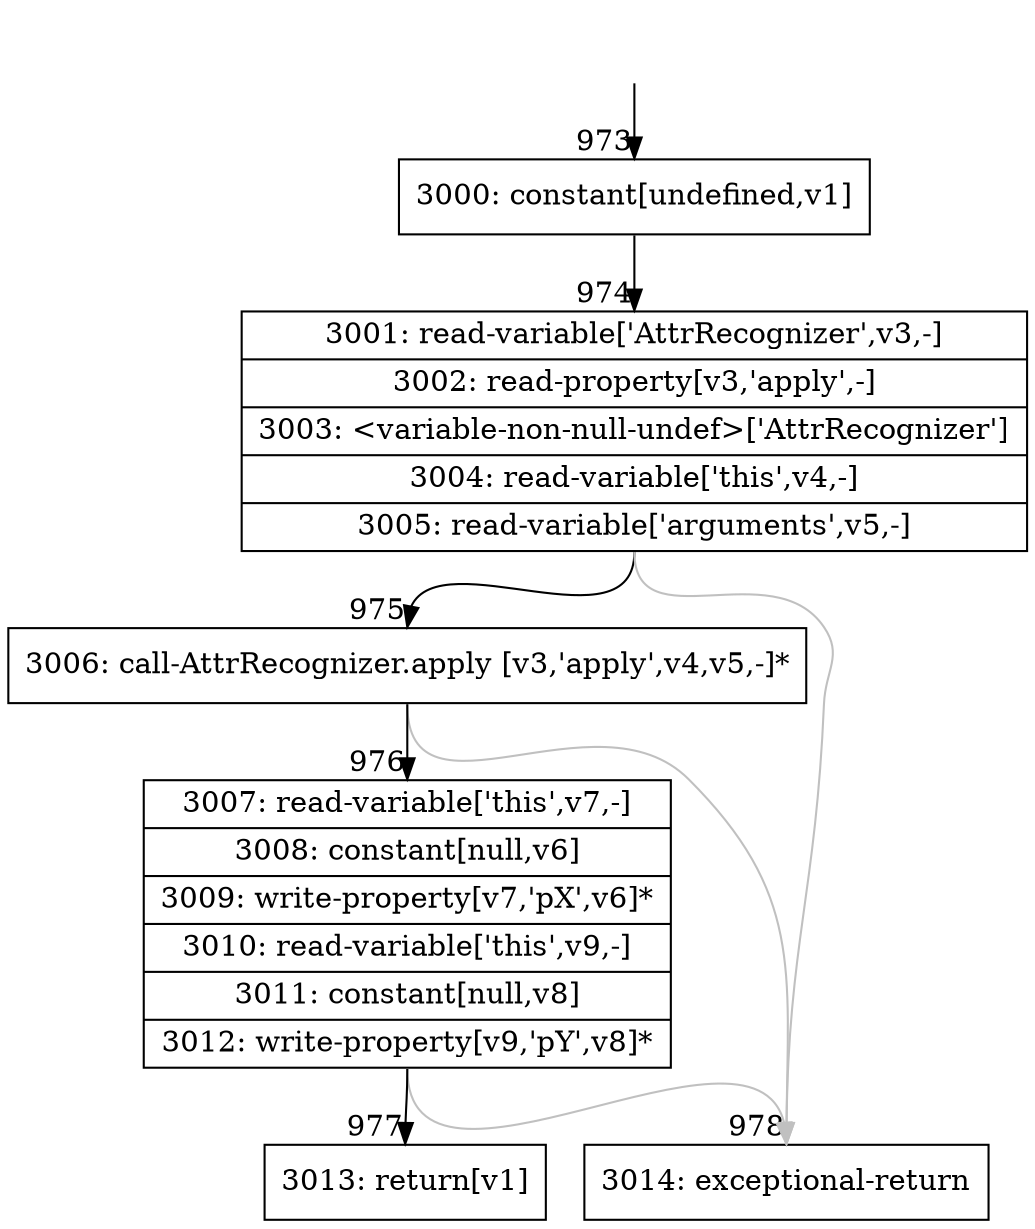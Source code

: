digraph {
rankdir="TD"
BB_entry88[shape=none,label=""];
BB_entry88 -> BB973 [tailport=s, headport=n, headlabel="    973"]
BB973 [shape=record label="{3000: constant[undefined,v1]}" ] 
BB973 -> BB974 [tailport=s, headport=n, headlabel="      974"]
BB974 [shape=record label="{3001: read-variable['AttrRecognizer',v3,-]|3002: read-property[v3,'apply',-]|3003: \<variable-non-null-undef\>['AttrRecognizer']|3004: read-variable['this',v4,-]|3005: read-variable['arguments',v5,-]}" ] 
BB974 -> BB975 [tailport=s, headport=n, headlabel="      975"]
BB974 -> BB978 [tailport=s, headport=n, color=gray, headlabel="      978"]
BB975 [shape=record label="{3006: call-AttrRecognizer.apply [v3,'apply',v4,v5,-]*}" ] 
BB975 -> BB976 [tailport=s, headport=n, headlabel="      976"]
BB975 -> BB978 [tailport=s, headport=n, color=gray]
BB976 [shape=record label="{3007: read-variable['this',v7,-]|3008: constant[null,v6]|3009: write-property[v7,'pX',v6]*|3010: read-variable['this',v9,-]|3011: constant[null,v8]|3012: write-property[v9,'pY',v8]*}" ] 
BB976 -> BB977 [tailport=s, headport=n, headlabel="      977"]
BB976 -> BB978 [tailport=s, headport=n, color=gray]
BB977 [shape=record label="{3013: return[v1]}" ] 
BB978 [shape=record label="{3014: exceptional-return}" ] 
//#$~ 1612
}
